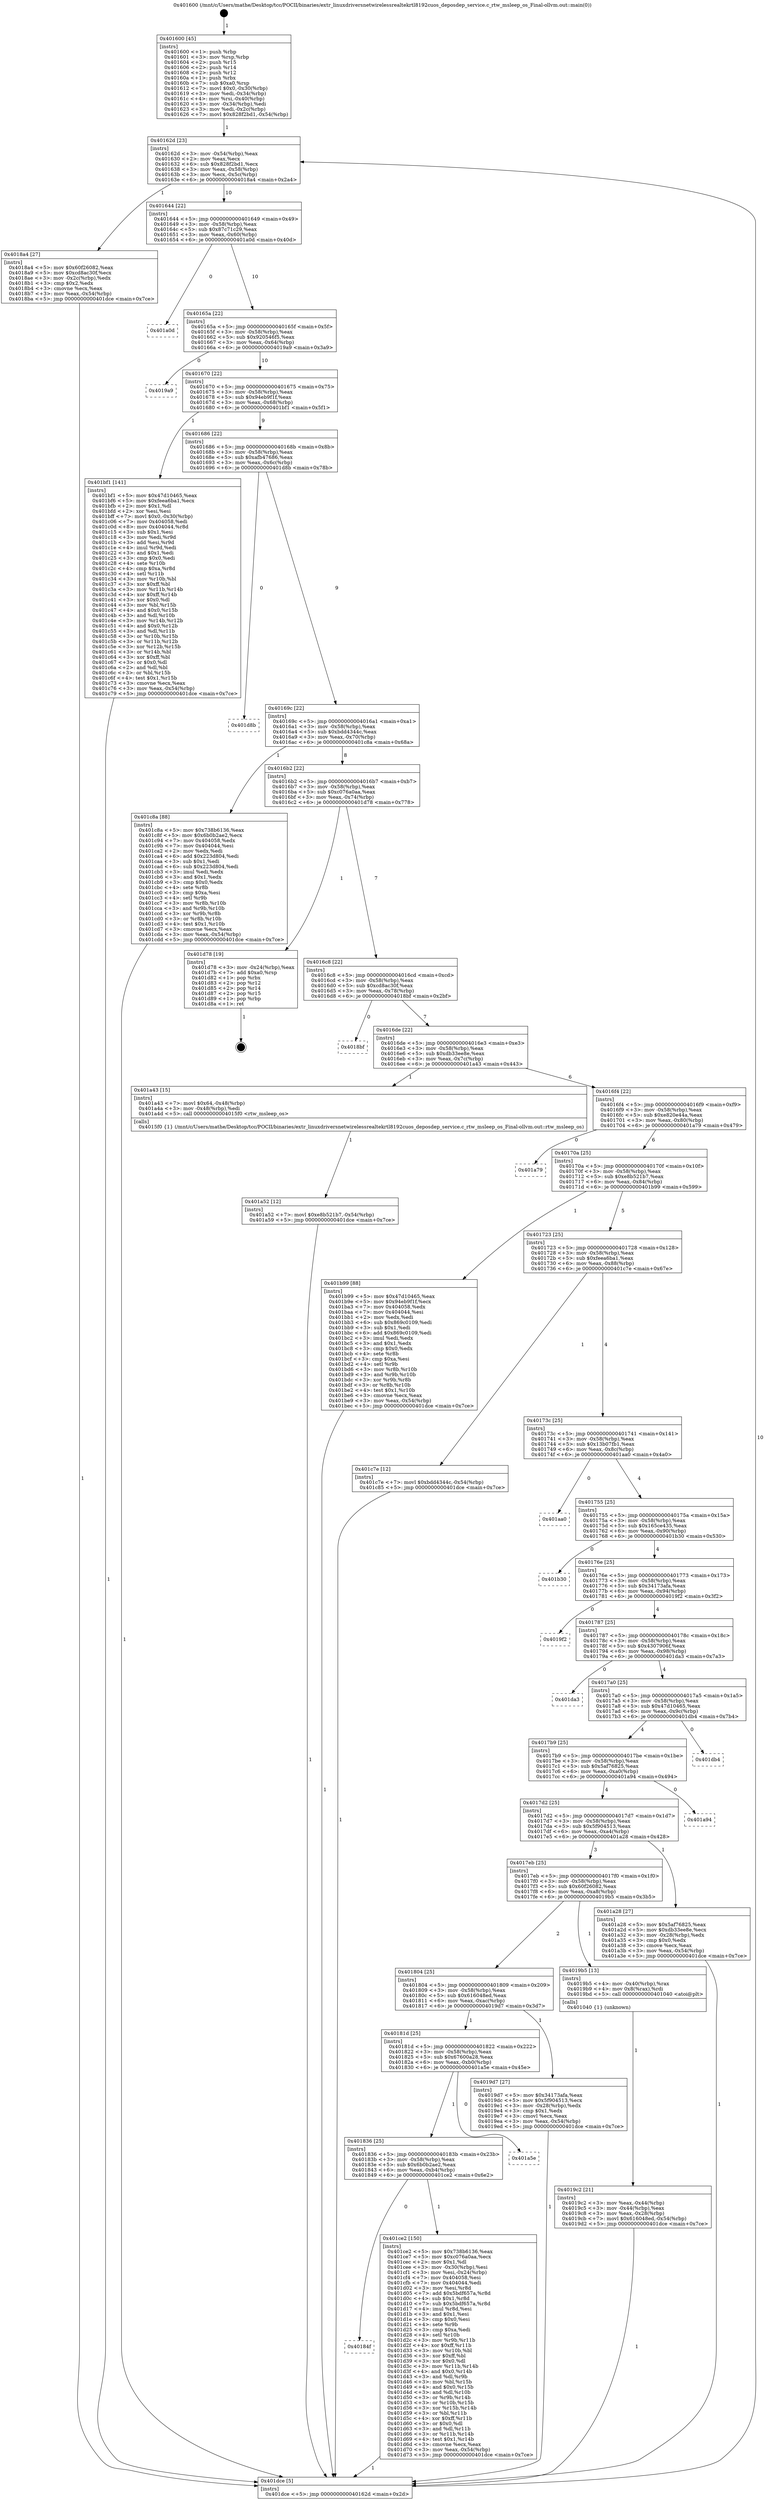 digraph "0x401600" {
  label = "0x401600 (/mnt/c/Users/mathe/Desktop/tcc/POCII/binaries/extr_linuxdriversnetwirelessrealtekrtl8192cuos_deposdep_service.c_rtw_msleep_os_Final-ollvm.out::main(0))"
  labelloc = "t"
  node[shape=record]

  Entry [label="",width=0.3,height=0.3,shape=circle,fillcolor=black,style=filled]
  "0x40162d" [label="{
     0x40162d [23]\l
     | [instrs]\l
     &nbsp;&nbsp;0x40162d \<+3\>: mov -0x54(%rbp),%eax\l
     &nbsp;&nbsp;0x401630 \<+2\>: mov %eax,%ecx\l
     &nbsp;&nbsp;0x401632 \<+6\>: sub $0x828f2bd1,%ecx\l
     &nbsp;&nbsp;0x401638 \<+3\>: mov %eax,-0x58(%rbp)\l
     &nbsp;&nbsp;0x40163b \<+3\>: mov %ecx,-0x5c(%rbp)\l
     &nbsp;&nbsp;0x40163e \<+6\>: je 00000000004018a4 \<main+0x2a4\>\l
  }"]
  "0x4018a4" [label="{
     0x4018a4 [27]\l
     | [instrs]\l
     &nbsp;&nbsp;0x4018a4 \<+5\>: mov $0x60f26082,%eax\l
     &nbsp;&nbsp;0x4018a9 \<+5\>: mov $0xcd8ac30f,%ecx\l
     &nbsp;&nbsp;0x4018ae \<+3\>: mov -0x2c(%rbp),%edx\l
     &nbsp;&nbsp;0x4018b1 \<+3\>: cmp $0x2,%edx\l
     &nbsp;&nbsp;0x4018b4 \<+3\>: cmovne %ecx,%eax\l
     &nbsp;&nbsp;0x4018b7 \<+3\>: mov %eax,-0x54(%rbp)\l
     &nbsp;&nbsp;0x4018ba \<+5\>: jmp 0000000000401dce \<main+0x7ce\>\l
  }"]
  "0x401644" [label="{
     0x401644 [22]\l
     | [instrs]\l
     &nbsp;&nbsp;0x401644 \<+5\>: jmp 0000000000401649 \<main+0x49\>\l
     &nbsp;&nbsp;0x401649 \<+3\>: mov -0x58(%rbp),%eax\l
     &nbsp;&nbsp;0x40164c \<+5\>: sub $0x87c71c29,%eax\l
     &nbsp;&nbsp;0x401651 \<+3\>: mov %eax,-0x60(%rbp)\l
     &nbsp;&nbsp;0x401654 \<+6\>: je 0000000000401a0d \<main+0x40d\>\l
  }"]
  "0x401dce" [label="{
     0x401dce [5]\l
     | [instrs]\l
     &nbsp;&nbsp;0x401dce \<+5\>: jmp 000000000040162d \<main+0x2d\>\l
  }"]
  "0x401600" [label="{
     0x401600 [45]\l
     | [instrs]\l
     &nbsp;&nbsp;0x401600 \<+1\>: push %rbp\l
     &nbsp;&nbsp;0x401601 \<+3\>: mov %rsp,%rbp\l
     &nbsp;&nbsp;0x401604 \<+2\>: push %r15\l
     &nbsp;&nbsp;0x401606 \<+2\>: push %r14\l
     &nbsp;&nbsp;0x401608 \<+2\>: push %r12\l
     &nbsp;&nbsp;0x40160a \<+1\>: push %rbx\l
     &nbsp;&nbsp;0x40160b \<+7\>: sub $0xa0,%rsp\l
     &nbsp;&nbsp;0x401612 \<+7\>: movl $0x0,-0x30(%rbp)\l
     &nbsp;&nbsp;0x401619 \<+3\>: mov %edi,-0x34(%rbp)\l
     &nbsp;&nbsp;0x40161c \<+4\>: mov %rsi,-0x40(%rbp)\l
     &nbsp;&nbsp;0x401620 \<+3\>: mov -0x34(%rbp),%edi\l
     &nbsp;&nbsp;0x401623 \<+3\>: mov %edi,-0x2c(%rbp)\l
     &nbsp;&nbsp;0x401626 \<+7\>: movl $0x828f2bd1,-0x54(%rbp)\l
  }"]
  Exit [label="",width=0.3,height=0.3,shape=circle,fillcolor=black,style=filled,peripheries=2]
  "0x401a0d" [label="{
     0x401a0d\l
  }", style=dashed]
  "0x40165a" [label="{
     0x40165a [22]\l
     | [instrs]\l
     &nbsp;&nbsp;0x40165a \<+5\>: jmp 000000000040165f \<main+0x5f\>\l
     &nbsp;&nbsp;0x40165f \<+3\>: mov -0x58(%rbp),%eax\l
     &nbsp;&nbsp;0x401662 \<+5\>: sub $0x920546f5,%eax\l
     &nbsp;&nbsp;0x401667 \<+3\>: mov %eax,-0x64(%rbp)\l
     &nbsp;&nbsp;0x40166a \<+6\>: je 00000000004019a9 \<main+0x3a9\>\l
  }"]
  "0x40184f" [label="{
     0x40184f\l
  }", style=dashed]
  "0x4019a9" [label="{
     0x4019a9\l
  }", style=dashed]
  "0x401670" [label="{
     0x401670 [22]\l
     | [instrs]\l
     &nbsp;&nbsp;0x401670 \<+5\>: jmp 0000000000401675 \<main+0x75\>\l
     &nbsp;&nbsp;0x401675 \<+3\>: mov -0x58(%rbp),%eax\l
     &nbsp;&nbsp;0x401678 \<+5\>: sub $0x94eb9f1f,%eax\l
     &nbsp;&nbsp;0x40167d \<+3\>: mov %eax,-0x68(%rbp)\l
     &nbsp;&nbsp;0x401680 \<+6\>: je 0000000000401bf1 \<main+0x5f1\>\l
  }"]
  "0x401ce2" [label="{
     0x401ce2 [150]\l
     | [instrs]\l
     &nbsp;&nbsp;0x401ce2 \<+5\>: mov $0x738b6136,%eax\l
     &nbsp;&nbsp;0x401ce7 \<+5\>: mov $0xc076a0aa,%ecx\l
     &nbsp;&nbsp;0x401cec \<+2\>: mov $0x1,%dl\l
     &nbsp;&nbsp;0x401cee \<+3\>: mov -0x30(%rbp),%esi\l
     &nbsp;&nbsp;0x401cf1 \<+3\>: mov %esi,-0x24(%rbp)\l
     &nbsp;&nbsp;0x401cf4 \<+7\>: mov 0x404058,%esi\l
     &nbsp;&nbsp;0x401cfb \<+7\>: mov 0x404044,%edi\l
     &nbsp;&nbsp;0x401d02 \<+3\>: mov %esi,%r8d\l
     &nbsp;&nbsp;0x401d05 \<+7\>: add $0x5bdf657a,%r8d\l
     &nbsp;&nbsp;0x401d0c \<+4\>: sub $0x1,%r8d\l
     &nbsp;&nbsp;0x401d10 \<+7\>: sub $0x5bdf657a,%r8d\l
     &nbsp;&nbsp;0x401d17 \<+4\>: imul %r8d,%esi\l
     &nbsp;&nbsp;0x401d1b \<+3\>: and $0x1,%esi\l
     &nbsp;&nbsp;0x401d1e \<+3\>: cmp $0x0,%esi\l
     &nbsp;&nbsp;0x401d21 \<+4\>: sete %r9b\l
     &nbsp;&nbsp;0x401d25 \<+3\>: cmp $0xa,%edi\l
     &nbsp;&nbsp;0x401d28 \<+4\>: setl %r10b\l
     &nbsp;&nbsp;0x401d2c \<+3\>: mov %r9b,%r11b\l
     &nbsp;&nbsp;0x401d2f \<+4\>: xor $0xff,%r11b\l
     &nbsp;&nbsp;0x401d33 \<+3\>: mov %r10b,%bl\l
     &nbsp;&nbsp;0x401d36 \<+3\>: xor $0xff,%bl\l
     &nbsp;&nbsp;0x401d39 \<+3\>: xor $0x0,%dl\l
     &nbsp;&nbsp;0x401d3c \<+3\>: mov %r11b,%r14b\l
     &nbsp;&nbsp;0x401d3f \<+4\>: and $0x0,%r14b\l
     &nbsp;&nbsp;0x401d43 \<+3\>: and %dl,%r9b\l
     &nbsp;&nbsp;0x401d46 \<+3\>: mov %bl,%r15b\l
     &nbsp;&nbsp;0x401d49 \<+4\>: and $0x0,%r15b\l
     &nbsp;&nbsp;0x401d4d \<+3\>: and %dl,%r10b\l
     &nbsp;&nbsp;0x401d50 \<+3\>: or %r9b,%r14b\l
     &nbsp;&nbsp;0x401d53 \<+3\>: or %r10b,%r15b\l
     &nbsp;&nbsp;0x401d56 \<+3\>: xor %r15b,%r14b\l
     &nbsp;&nbsp;0x401d59 \<+3\>: or %bl,%r11b\l
     &nbsp;&nbsp;0x401d5c \<+4\>: xor $0xff,%r11b\l
     &nbsp;&nbsp;0x401d60 \<+3\>: or $0x0,%dl\l
     &nbsp;&nbsp;0x401d63 \<+3\>: and %dl,%r11b\l
     &nbsp;&nbsp;0x401d66 \<+3\>: or %r11b,%r14b\l
     &nbsp;&nbsp;0x401d69 \<+4\>: test $0x1,%r14b\l
     &nbsp;&nbsp;0x401d6d \<+3\>: cmovne %ecx,%eax\l
     &nbsp;&nbsp;0x401d70 \<+3\>: mov %eax,-0x54(%rbp)\l
     &nbsp;&nbsp;0x401d73 \<+5\>: jmp 0000000000401dce \<main+0x7ce\>\l
  }"]
  "0x401bf1" [label="{
     0x401bf1 [141]\l
     | [instrs]\l
     &nbsp;&nbsp;0x401bf1 \<+5\>: mov $0x47d10465,%eax\l
     &nbsp;&nbsp;0x401bf6 \<+5\>: mov $0xfeea6ba1,%ecx\l
     &nbsp;&nbsp;0x401bfb \<+2\>: mov $0x1,%dl\l
     &nbsp;&nbsp;0x401bfd \<+2\>: xor %esi,%esi\l
     &nbsp;&nbsp;0x401bff \<+7\>: movl $0x0,-0x30(%rbp)\l
     &nbsp;&nbsp;0x401c06 \<+7\>: mov 0x404058,%edi\l
     &nbsp;&nbsp;0x401c0d \<+8\>: mov 0x404044,%r8d\l
     &nbsp;&nbsp;0x401c15 \<+3\>: sub $0x1,%esi\l
     &nbsp;&nbsp;0x401c18 \<+3\>: mov %edi,%r9d\l
     &nbsp;&nbsp;0x401c1b \<+3\>: add %esi,%r9d\l
     &nbsp;&nbsp;0x401c1e \<+4\>: imul %r9d,%edi\l
     &nbsp;&nbsp;0x401c22 \<+3\>: and $0x1,%edi\l
     &nbsp;&nbsp;0x401c25 \<+3\>: cmp $0x0,%edi\l
     &nbsp;&nbsp;0x401c28 \<+4\>: sete %r10b\l
     &nbsp;&nbsp;0x401c2c \<+4\>: cmp $0xa,%r8d\l
     &nbsp;&nbsp;0x401c30 \<+4\>: setl %r11b\l
     &nbsp;&nbsp;0x401c34 \<+3\>: mov %r10b,%bl\l
     &nbsp;&nbsp;0x401c37 \<+3\>: xor $0xff,%bl\l
     &nbsp;&nbsp;0x401c3a \<+3\>: mov %r11b,%r14b\l
     &nbsp;&nbsp;0x401c3d \<+4\>: xor $0xff,%r14b\l
     &nbsp;&nbsp;0x401c41 \<+3\>: xor $0x0,%dl\l
     &nbsp;&nbsp;0x401c44 \<+3\>: mov %bl,%r15b\l
     &nbsp;&nbsp;0x401c47 \<+4\>: and $0x0,%r15b\l
     &nbsp;&nbsp;0x401c4b \<+3\>: and %dl,%r10b\l
     &nbsp;&nbsp;0x401c4e \<+3\>: mov %r14b,%r12b\l
     &nbsp;&nbsp;0x401c51 \<+4\>: and $0x0,%r12b\l
     &nbsp;&nbsp;0x401c55 \<+3\>: and %dl,%r11b\l
     &nbsp;&nbsp;0x401c58 \<+3\>: or %r10b,%r15b\l
     &nbsp;&nbsp;0x401c5b \<+3\>: or %r11b,%r12b\l
     &nbsp;&nbsp;0x401c5e \<+3\>: xor %r12b,%r15b\l
     &nbsp;&nbsp;0x401c61 \<+3\>: or %r14b,%bl\l
     &nbsp;&nbsp;0x401c64 \<+3\>: xor $0xff,%bl\l
     &nbsp;&nbsp;0x401c67 \<+3\>: or $0x0,%dl\l
     &nbsp;&nbsp;0x401c6a \<+2\>: and %dl,%bl\l
     &nbsp;&nbsp;0x401c6c \<+3\>: or %bl,%r15b\l
     &nbsp;&nbsp;0x401c6f \<+4\>: test $0x1,%r15b\l
     &nbsp;&nbsp;0x401c73 \<+3\>: cmovne %ecx,%eax\l
     &nbsp;&nbsp;0x401c76 \<+3\>: mov %eax,-0x54(%rbp)\l
     &nbsp;&nbsp;0x401c79 \<+5\>: jmp 0000000000401dce \<main+0x7ce\>\l
  }"]
  "0x401686" [label="{
     0x401686 [22]\l
     | [instrs]\l
     &nbsp;&nbsp;0x401686 \<+5\>: jmp 000000000040168b \<main+0x8b\>\l
     &nbsp;&nbsp;0x40168b \<+3\>: mov -0x58(%rbp),%eax\l
     &nbsp;&nbsp;0x40168e \<+5\>: sub $0xafb47686,%eax\l
     &nbsp;&nbsp;0x401693 \<+3\>: mov %eax,-0x6c(%rbp)\l
     &nbsp;&nbsp;0x401696 \<+6\>: je 0000000000401d8b \<main+0x78b\>\l
  }"]
  "0x401836" [label="{
     0x401836 [25]\l
     | [instrs]\l
     &nbsp;&nbsp;0x401836 \<+5\>: jmp 000000000040183b \<main+0x23b\>\l
     &nbsp;&nbsp;0x40183b \<+3\>: mov -0x58(%rbp),%eax\l
     &nbsp;&nbsp;0x40183e \<+5\>: sub $0x6b0b2ae2,%eax\l
     &nbsp;&nbsp;0x401843 \<+6\>: mov %eax,-0xb4(%rbp)\l
     &nbsp;&nbsp;0x401849 \<+6\>: je 0000000000401ce2 \<main+0x6e2\>\l
  }"]
  "0x401d8b" [label="{
     0x401d8b\l
  }", style=dashed]
  "0x40169c" [label="{
     0x40169c [22]\l
     | [instrs]\l
     &nbsp;&nbsp;0x40169c \<+5\>: jmp 00000000004016a1 \<main+0xa1\>\l
     &nbsp;&nbsp;0x4016a1 \<+3\>: mov -0x58(%rbp),%eax\l
     &nbsp;&nbsp;0x4016a4 \<+5\>: sub $0xbdd4344c,%eax\l
     &nbsp;&nbsp;0x4016a9 \<+3\>: mov %eax,-0x70(%rbp)\l
     &nbsp;&nbsp;0x4016ac \<+6\>: je 0000000000401c8a \<main+0x68a\>\l
  }"]
  "0x401a5e" [label="{
     0x401a5e\l
  }", style=dashed]
  "0x401c8a" [label="{
     0x401c8a [88]\l
     | [instrs]\l
     &nbsp;&nbsp;0x401c8a \<+5\>: mov $0x738b6136,%eax\l
     &nbsp;&nbsp;0x401c8f \<+5\>: mov $0x6b0b2ae2,%ecx\l
     &nbsp;&nbsp;0x401c94 \<+7\>: mov 0x404058,%edx\l
     &nbsp;&nbsp;0x401c9b \<+7\>: mov 0x404044,%esi\l
     &nbsp;&nbsp;0x401ca2 \<+2\>: mov %edx,%edi\l
     &nbsp;&nbsp;0x401ca4 \<+6\>: add $0x223d804,%edi\l
     &nbsp;&nbsp;0x401caa \<+3\>: sub $0x1,%edi\l
     &nbsp;&nbsp;0x401cad \<+6\>: sub $0x223d804,%edi\l
     &nbsp;&nbsp;0x401cb3 \<+3\>: imul %edi,%edx\l
     &nbsp;&nbsp;0x401cb6 \<+3\>: and $0x1,%edx\l
     &nbsp;&nbsp;0x401cb9 \<+3\>: cmp $0x0,%edx\l
     &nbsp;&nbsp;0x401cbc \<+4\>: sete %r8b\l
     &nbsp;&nbsp;0x401cc0 \<+3\>: cmp $0xa,%esi\l
     &nbsp;&nbsp;0x401cc3 \<+4\>: setl %r9b\l
     &nbsp;&nbsp;0x401cc7 \<+3\>: mov %r8b,%r10b\l
     &nbsp;&nbsp;0x401cca \<+3\>: and %r9b,%r10b\l
     &nbsp;&nbsp;0x401ccd \<+3\>: xor %r9b,%r8b\l
     &nbsp;&nbsp;0x401cd0 \<+3\>: or %r8b,%r10b\l
     &nbsp;&nbsp;0x401cd3 \<+4\>: test $0x1,%r10b\l
     &nbsp;&nbsp;0x401cd7 \<+3\>: cmovne %ecx,%eax\l
     &nbsp;&nbsp;0x401cda \<+3\>: mov %eax,-0x54(%rbp)\l
     &nbsp;&nbsp;0x401cdd \<+5\>: jmp 0000000000401dce \<main+0x7ce\>\l
  }"]
  "0x4016b2" [label="{
     0x4016b2 [22]\l
     | [instrs]\l
     &nbsp;&nbsp;0x4016b2 \<+5\>: jmp 00000000004016b7 \<main+0xb7\>\l
     &nbsp;&nbsp;0x4016b7 \<+3\>: mov -0x58(%rbp),%eax\l
     &nbsp;&nbsp;0x4016ba \<+5\>: sub $0xc076a0aa,%eax\l
     &nbsp;&nbsp;0x4016bf \<+3\>: mov %eax,-0x74(%rbp)\l
     &nbsp;&nbsp;0x4016c2 \<+6\>: je 0000000000401d78 \<main+0x778\>\l
  }"]
  "0x401a52" [label="{
     0x401a52 [12]\l
     | [instrs]\l
     &nbsp;&nbsp;0x401a52 \<+7\>: movl $0xe8b521b7,-0x54(%rbp)\l
     &nbsp;&nbsp;0x401a59 \<+5\>: jmp 0000000000401dce \<main+0x7ce\>\l
  }"]
  "0x401d78" [label="{
     0x401d78 [19]\l
     | [instrs]\l
     &nbsp;&nbsp;0x401d78 \<+3\>: mov -0x24(%rbp),%eax\l
     &nbsp;&nbsp;0x401d7b \<+7\>: add $0xa0,%rsp\l
     &nbsp;&nbsp;0x401d82 \<+1\>: pop %rbx\l
     &nbsp;&nbsp;0x401d83 \<+2\>: pop %r12\l
     &nbsp;&nbsp;0x401d85 \<+2\>: pop %r14\l
     &nbsp;&nbsp;0x401d87 \<+2\>: pop %r15\l
     &nbsp;&nbsp;0x401d89 \<+1\>: pop %rbp\l
     &nbsp;&nbsp;0x401d8a \<+1\>: ret\l
  }"]
  "0x4016c8" [label="{
     0x4016c8 [22]\l
     | [instrs]\l
     &nbsp;&nbsp;0x4016c8 \<+5\>: jmp 00000000004016cd \<main+0xcd\>\l
     &nbsp;&nbsp;0x4016cd \<+3\>: mov -0x58(%rbp),%eax\l
     &nbsp;&nbsp;0x4016d0 \<+5\>: sub $0xcd8ac30f,%eax\l
     &nbsp;&nbsp;0x4016d5 \<+3\>: mov %eax,-0x78(%rbp)\l
     &nbsp;&nbsp;0x4016d8 \<+6\>: je 00000000004018bf \<main+0x2bf\>\l
  }"]
  "0x40181d" [label="{
     0x40181d [25]\l
     | [instrs]\l
     &nbsp;&nbsp;0x40181d \<+5\>: jmp 0000000000401822 \<main+0x222\>\l
     &nbsp;&nbsp;0x401822 \<+3\>: mov -0x58(%rbp),%eax\l
     &nbsp;&nbsp;0x401825 \<+5\>: sub $0x67600a28,%eax\l
     &nbsp;&nbsp;0x40182a \<+6\>: mov %eax,-0xb0(%rbp)\l
     &nbsp;&nbsp;0x401830 \<+6\>: je 0000000000401a5e \<main+0x45e\>\l
  }"]
  "0x4018bf" [label="{
     0x4018bf\l
  }", style=dashed]
  "0x4016de" [label="{
     0x4016de [22]\l
     | [instrs]\l
     &nbsp;&nbsp;0x4016de \<+5\>: jmp 00000000004016e3 \<main+0xe3\>\l
     &nbsp;&nbsp;0x4016e3 \<+3\>: mov -0x58(%rbp),%eax\l
     &nbsp;&nbsp;0x4016e6 \<+5\>: sub $0xdb33ee8e,%eax\l
     &nbsp;&nbsp;0x4016eb \<+3\>: mov %eax,-0x7c(%rbp)\l
     &nbsp;&nbsp;0x4016ee \<+6\>: je 0000000000401a43 \<main+0x443\>\l
  }"]
  "0x4019d7" [label="{
     0x4019d7 [27]\l
     | [instrs]\l
     &nbsp;&nbsp;0x4019d7 \<+5\>: mov $0x34173afa,%eax\l
     &nbsp;&nbsp;0x4019dc \<+5\>: mov $0x5f904513,%ecx\l
     &nbsp;&nbsp;0x4019e1 \<+3\>: mov -0x28(%rbp),%edx\l
     &nbsp;&nbsp;0x4019e4 \<+3\>: cmp $0x1,%edx\l
     &nbsp;&nbsp;0x4019e7 \<+3\>: cmovl %ecx,%eax\l
     &nbsp;&nbsp;0x4019ea \<+3\>: mov %eax,-0x54(%rbp)\l
     &nbsp;&nbsp;0x4019ed \<+5\>: jmp 0000000000401dce \<main+0x7ce\>\l
  }"]
  "0x401a43" [label="{
     0x401a43 [15]\l
     | [instrs]\l
     &nbsp;&nbsp;0x401a43 \<+7\>: movl $0x64,-0x48(%rbp)\l
     &nbsp;&nbsp;0x401a4a \<+3\>: mov -0x48(%rbp),%edi\l
     &nbsp;&nbsp;0x401a4d \<+5\>: call 00000000004015f0 \<rtw_msleep_os\>\l
     | [calls]\l
     &nbsp;&nbsp;0x4015f0 \{1\} (/mnt/c/Users/mathe/Desktop/tcc/POCII/binaries/extr_linuxdriversnetwirelessrealtekrtl8192cuos_deposdep_service.c_rtw_msleep_os_Final-ollvm.out::rtw_msleep_os)\l
  }"]
  "0x4016f4" [label="{
     0x4016f4 [22]\l
     | [instrs]\l
     &nbsp;&nbsp;0x4016f4 \<+5\>: jmp 00000000004016f9 \<main+0xf9\>\l
     &nbsp;&nbsp;0x4016f9 \<+3\>: mov -0x58(%rbp),%eax\l
     &nbsp;&nbsp;0x4016fc \<+5\>: sub $0xe820e44a,%eax\l
     &nbsp;&nbsp;0x401701 \<+3\>: mov %eax,-0x80(%rbp)\l
     &nbsp;&nbsp;0x401704 \<+6\>: je 0000000000401a79 \<main+0x479\>\l
  }"]
  "0x4019c2" [label="{
     0x4019c2 [21]\l
     | [instrs]\l
     &nbsp;&nbsp;0x4019c2 \<+3\>: mov %eax,-0x44(%rbp)\l
     &nbsp;&nbsp;0x4019c5 \<+3\>: mov -0x44(%rbp),%eax\l
     &nbsp;&nbsp;0x4019c8 \<+3\>: mov %eax,-0x28(%rbp)\l
     &nbsp;&nbsp;0x4019cb \<+7\>: movl $0x616048ed,-0x54(%rbp)\l
     &nbsp;&nbsp;0x4019d2 \<+5\>: jmp 0000000000401dce \<main+0x7ce\>\l
  }"]
  "0x401a79" [label="{
     0x401a79\l
  }", style=dashed]
  "0x40170a" [label="{
     0x40170a [25]\l
     | [instrs]\l
     &nbsp;&nbsp;0x40170a \<+5\>: jmp 000000000040170f \<main+0x10f\>\l
     &nbsp;&nbsp;0x40170f \<+3\>: mov -0x58(%rbp),%eax\l
     &nbsp;&nbsp;0x401712 \<+5\>: sub $0xe8b521b7,%eax\l
     &nbsp;&nbsp;0x401717 \<+6\>: mov %eax,-0x84(%rbp)\l
     &nbsp;&nbsp;0x40171d \<+6\>: je 0000000000401b99 \<main+0x599\>\l
  }"]
  "0x401804" [label="{
     0x401804 [25]\l
     | [instrs]\l
     &nbsp;&nbsp;0x401804 \<+5\>: jmp 0000000000401809 \<main+0x209\>\l
     &nbsp;&nbsp;0x401809 \<+3\>: mov -0x58(%rbp),%eax\l
     &nbsp;&nbsp;0x40180c \<+5\>: sub $0x616048ed,%eax\l
     &nbsp;&nbsp;0x401811 \<+6\>: mov %eax,-0xac(%rbp)\l
     &nbsp;&nbsp;0x401817 \<+6\>: je 00000000004019d7 \<main+0x3d7\>\l
  }"]
  "0x401b99" [label="{
     0x401b99 [88]\l
     | [instrs]\l
     &nbsp;&nbsp;0x401b99 \<+5\>: mov $0x47d10465,%eax\l
     &nbsp;&nbsp;0x401b9e \<+5\>: mov $0x94eb9f1f,%ecx\l
     &nbsp;&nbsp;0x401ba3 \<+7\>: mov 0x404058,%edx\l
     &nbsp;&nbsp;0x401baa \<+7\>: mov 0x404044,%esi\l
     &nbsp;&nbsp;0x401bb1 \<+2\>: mov %edx,%edi\l
     &nbsp;&nbsp;0x401bb3 \<+6\>: sub $0x869c0109,%edi\l
     &nbsp;&nbsp;0x401bb9 \<+3\>: sub $0x1,%edi\l
     &nbsp;&nbsp;0x401bbc \<+6\>: add $0x869c0109,%edi\l
     &nbsp;&nbsp;0x401bc2 \<+3\>: imul %edi,%edx\l
     &nbsp;&nbsp;0x401bc5 \<+3\>: and $0x1,%edx\l
     &nbsp;&nbsp;0x401bc8 \<+3\>: cmp $0x0,%edx\l
     &nbsp;&nbsp;0x401bcb \<+4\>: sete %r8b\l
     &nbsp;&nbsp;0x401bcf \<+3\>: cmp $0xa,%esi\l
     &nbsp;&nbsp;0x401bd2 \<+4\>: setl %r9b\l
     &nbsp;&nbsp;0x401bd6 \<+3\>: mov %r8b,%r10b\l
     &nbsp;&nbsp;0x401bd9 \<+3\>: and %r9b,%r10b\l
     &nbsp;&nbsp;0x401bdc \<+3\>: xor %r9b,%r8b\l
     &nbsp;&nbsp;0x401bdf \<+3\>: or %r8b,%r10b\l
     &nbsp;&nbsp;0x401be2 \<+4\>: test $0x1,%r10b\l
     &nbsp;&nbsp;0x401be6 \<+3\>: cmovne %ecx,%eax\l
     &nbsp;&nbsp;0x401be9 \<+3\>: mov %eax,-0x54(%rbp)\l
     &nbsp;&nbsp;0x401bec \<+5\>: jmp 0000000000401dce \<main+0x7ce\>\l
  }"]
  "0x401723" [label="{
     0x401723 [25]\l
     | [instrs]\l
     &nbsp;&nbsp;0x401723 \<+5\>: jmp 0000000000401728 \<main+0x128\>\l
     &nbsp;&nbsp;0x401728 \<+3\>: mov -0x58(%rbp),%eax\l
     &nbsp;&nbsp;0x40172b \<+5\>: sub $0xfeea6ba1,%eax\l
     &nbsp;&nbsp;0x401730 \<+6\>: mov %eax,-0x88(%rbp)\l
     &nbsp;&nbsp;0x401736 \<+6\>: je 0000000000401c7e \<main+0x67e\>\l
  }"]
  "0x4019b5" [label="{
     0x4019b5 [13]\l
     | [instrs]\l
     &nbsp;&nbsp;0x4019b5 \<+4\>: mov -0x40(%rbp),%rax\l
     &nbsp;&nbsp;0x4019b9 \<+4\>: mov 0x8(%rax),%rdi\l
     &nbsp;&nbsp;0x4019bd \<+5\>: call 0000000000401040 \<atoi@plt\>\l
     | [calls]\l
     &nbsp;&nbsp;0x401040 \{1\} (unknown)\l
  }"]
  "0x401c7e" [label="{
     0x401c7e [12]\l
     | [instrs]\l
     &nbsp;&nbsp;0x401c7e \<+7\>: movl $0xbdd4344c,-0x54(%rbp)\l
     &nbsp;&nbsp;0x401c85 \<+5\>: jmp 0000000000401dce \<main+0x7ce\>\l
  }"]
  "0x40173c" [label="{
     0x40173c [25]\l
     | [instrs]\l
     &nbsp;&nbsp;0x40173c \<+5\>: jmp 0000000000401741 \<main+0x141\>\l
     &nbsp;&nbsp;0x401741 \<+3\>: mov -0x58(%rbp),%eax\l
     &nbsp;&nbsp;0x401744 \<+5\>: sub $0x13b07fb1,%eax\l
     &nbsp;&nbsp;0x401749 \<+6\>: mov %eax,-0x8c(%rbp)\l
     &nbsp;&nbsp;0x40174f \<+6\>: je 0000000000401aa0 \<main+0x4a0\>\l
  }"]
  "0x4017eb" [label="{
     0x4017eb [25]\l
     | [instrs]\l
     &nbsp;&nbsp;0x4017eb \<+5\>: jmp 00000000004017f0 \<main+0x1f0\>\l
     &nbsp;&nbsp;0x4017f0 \<+3\>: mov -0x58(%rbp),%eax\l
     &nbsp;&nbsp;0x4017f3 \<+5\>: sub $0x60f26082,%eax\l
     &nbsp;&nbsp;0x4017f8 \<+6\>: mov %eax,-0xa8(%rbp)\l
     &nbsp;&nbsp;0x4017fe \<+6\>: je 00000000004019b5 \<main+0x3b5\>\l
  }"]
  "0x401aa0" [label="{
     0x401aa0\l
  }", style=dashed]
  "0x401755" [label="{
     0x401755 [25]\l
     | [instrs]\l
     &nbsp;&nbsp;0x401755 \<+5\>: jmp 000000000040175a \<main+0x15a\>\l
     &nbsp;&nbsp;0x40175a \<+3\>: mov -0x58(%rbp),%eax\l
     &nbsp;&nbsp;0x40175d \<+5\>: sub $0x165ce435,%eax\l
     &nbsp;&nbsp;0x401762 \<+6\>: mov %eax,-0x90(%rbp)\l
     &nbsp;&nbsp;0x401768 \<+6\>: je 0000000000401b30 \<main+0x530\>\l
  }"]
  "0x401a28" [label="{
     0x401a28 [27]\l
     | [instrs]\l
     &nbsp;&nbsp;0x401a28 \<+5\>: mov $0x5af76825,%eax\l
     &nbsp;&nbsp;0x401a2d \<+5\>: mov $0xdb33ee8e,%ecx\l
     &nbsp;&nbsp;0x401a32 \<+3\>: mov -0x28(%rbp),%edx\l
     &nbsp;&nbsp;0x401a35 \<+3\>: cmp $0x0,%edx\l
     &nbsp;&nbsp;0x401a38 \<+3\>: cmove %ecx,%eax\l
     &nbsp;&nbsp;0x401a3b \<+3\>: mov %eax,-0x54(%rbp)\l
     &nbsp;&nbsp;0x401a3e \<+5\>: jmp 0000000000401dce \<main+0x7ce\>\l
  }"]
  "0x401b30" [label="{
     0x401b30\l
  }", style=dashed]
  "0x40176e" [label="{
     0x40176e [25]\l
     | [instrs]\l
     &nbsp;&nbsp;0x40176e \<+5\>: jmp 0000000000401773 \<main+0x173\>\l
     &nbsp;&nbsp;0x401773 \<+3\>: mov -0x58(%rbp),%eax\l
     &nbsp;&nbsp;0x401776 \<+5\>: sub $0x34173afa,%eax\l
     &nbsp;&nbsp;0x40177b \<+6\>: mov %eax,-0x94(%rbp)\l
     &nbsp;&nbsp;0x401781 \<+6\>: je 00000000004019f2 \<main+0x3f2\>\l
  }"]
  "0x4017d2" [label="{
     0x4017d2 [25]\l
     | [instrs]\l
     &nbsp;&nbsp;0x4017d2 \<+5\>: jmp 00000000004017d7 \<main+0x1d7\>\l
     &nbsp;&nbsp;0x4017d7 \<+3\>: mov -0x58(%rbp),%eax\l
     &nbsp;&nbsp;0x4017da \<+5\>: sub $0x5f904513,%eax\l
     &nbsp;&nbsp;0x4017df \<+6\>: mov %eax,-0xa4(%rbp)\l
     &nbsp;&nbsp;0x4017e5 \<+6\>: je 0000000000401a28 \<main+0x428\>\l
  }"]
  "0x4019f2" [label="{
     0x4019f2\l
  }", style=dashed]
  "0x401787" [label="{
     0x401787 [25]\l
     | [instrs]\l
     &nbsp;&nbsp;0x401787 \<+5\>: jmp 000000000040178c \<main+0x18c\>\l
     &nbsp;&nbsp;0x40178c \<+3\>: mov -0x58(%rbp),%eax\l
     &nbsp;&nbsp;0x40178f \<+5\>: sub $0x4307906f,%eax\l
     &nbsp;&nbsp;0x401794 \<+6\>: mov %eax,-0x98(%rbp)\l
     &nbsp;&nbsp;0x40179a \<+6\>: je 0000000000401da3 \<main+0x7a3\>\l
  }"]
  "0x401a94" [label="{
     0x401a94\l
  }", style=dashed]
  "0x401da3" [label="{
     0x401da3\l
  }", style=dashed]
  "0x4017a0" [label="{
     0x4017a0 [25]\l
     | [instrs]\l
     &nbsp;&nbsp;0x4017a0 \<+5\>: jmp 00000000004017a5 \<main+0x1a5\>\l
     &nbsp;&nbsp;0x4017a5 \<+3\>: mov -0x58(%rbp),%eax\l
     &nbsp;&nbsp;0x4017a8 \<+5\>: sub $0x47d10465,%eax\l
     &nbsp;&nbsp;0x4017ad \<+6\>: mov %eax,-0x9c(%rbp)\l
     &nbsp;&nbsp;0x4017b3 \<+6\>: je 0000000000401db4 \<main+0x7b4\>\l
  }"]
  "0x4017b9" [label="{
     0x4017b9 [25]\l
     | [instrs]\l
     &nbsp;&nbsp;0x4017b9 \<+5\>: jmp 00000000004017be \<main+0x1be\>\l
     &nbsp;&nbsp;0x4017be \<+3\>: mov -0x58(%rbp),%eax\l
     &nbsp;&nbsp;0x4017c1 \<+5\>: sub $0x5af76825,%eax\l
     &nbsp;&nbsp;0x4017c6 \<+6\>: mov %eax,-0xa0(%rbp)\l
     &nbsp;&nbsp;0x4017cc \<+6\>: je 0000000000401a94 \<main+0x494\>\l
  }"]
  "0x401db4" [label="{
     0x401db4\l
  }", style=dashed]
  Entry -> "0x401600" [label=" 1"]
  "0x40162d" -> "0x4018a4" [label=" 1"]
  "0x40162d" -> "0x401644" [label=" 10"]
  "0x4018a4" -> "0x401dce" [label=" 1"]
  "0x401600" -> "0x40162d" [label=" 1"]
  "0x401dce" -> "0x40162d" [label=" 10"]
  "0x401d78" -> Exit [label=" 1"]
  "0x401644" -> "0x401a0d" [label=" 0"]
  "0x401644" -> "0x40165a" [label=" 10"]
  "0x401ce2" -> "0x401dce" [label=" 1"]
  "0x40165a" -> "0x4019a9" [label=" 0"]
  "0x40165a" -> "0x401670" [label=" 10"]
  "0x401836" -> "0x40184f" [label=" 0"]
  "0x401670" -> "0x401bf1" [label=" 1"]
  "0x401670" -> "0x401686" [label=" 9"]
  "0x401836" -> "0x401ce2" [label=" 1"]
  "0x401686" -> "0x401d8b" [label=" 0"]
  "0x401686" -> "0x40169c" [label=" 9"]
  "0x40181d" -> "0x401836" [label=" 1"]
  "0x40169c" -> "0x401c8a" [label=" 1"]
  "0x40169c" -> "0x4016b2" [label=" 8"]
  "0x40181d" -> "0x401a5e" [label=" 0"]
  "0x4016b2" -> "0x401d78" [label=" 1"]
  "0x4016b2" -> "0x4016c8" [label=" 7"]
  "0x401c8a" -> "0x401dce" [label=" 1"]
  "0x4016c8" -> "0x4018bf" [label=" 0"]
  "0x4016c8" -> "0x4016de" [label=" 7"]
  "0x401c7e" -> "0x401dce" [label=" 1"]
  "0x4016de" -> "0x401a43" [label=" 1"]
  "0x4016de" -> "0x4016f4" [label=" 6"]
  "0x401bf1" -> "0x401dce" [label=" 1"]
  "0x4016f4" -> "0x401a79" [label=" 0"]
  "0x4016f4" -> "0x40170a" [label=" 6"]
  "0x401a52" -> "0x401dce" [label=" 1"]
  "0x40170a" -> "0x401b99" [label=" 1"]
  "0x40170a" -> "0x401723" [label=" 5"]
  "0x401a43" -> "0x401a52" [label=" 1"]
  "0x401723" -> "0x401c7e" [label=" 1"]
  "0x401723" -> "0x40173c" [label=" 4"]
  "0x401a28" -> "0x401dce" [label=" 1"]
  "0x40173c" -> "0x401aa0" [label=" 0"]
  "0x40173c" -> "0x401755" [label=" 4"]
  "0x401804" -> "0x40181d" [label=" 1"]
  "0x401755" -> "0x401b30" [label=" 0"]
  "0x401755" -> "0x40176e" [label=" 4"]
  "0x401804" -> "0x4019d7" [label=" 1"]
  "0x40176e" -> "0x4019f2" [label=" 0"]
  "0x40176e" -> "0x401787" [label=" 4"]
  "0x4019c2" -> "0x401dce" [label=" 1"]
  "0x401787" -> "0x401da3" [label=" 0"]
  "0x401787" -> "0x4017a0" [label=" 4"]
  "0x4019b5" -> "0x4019c2" [label=" 1"]
  "0x4017a0" -> "0x401db4" [label=" 0"]
  "0x4017a0" -> "0x4017b9" [label=" 4"]
  "0x4017eb" -> "0x401804" [label=" 2"]
  "0x4017b9" -> "0x401a94" [label=" 0"]
  "0x4017b9" -> "0x4017d2" [label=" 4"]
  "0x401b99" -> "0x401dce" [label=" 1"]
  "0x4017d2" -> "0x401a28" [label=" 1"]
  "0x4017d2" -> "0x4017eb" [label=" 3"]
  "0x4019d7" -> "0x401dce" [label=" 1"]
  "0x4017eb" -> "0x4019b5" [label=" 1"]
}
